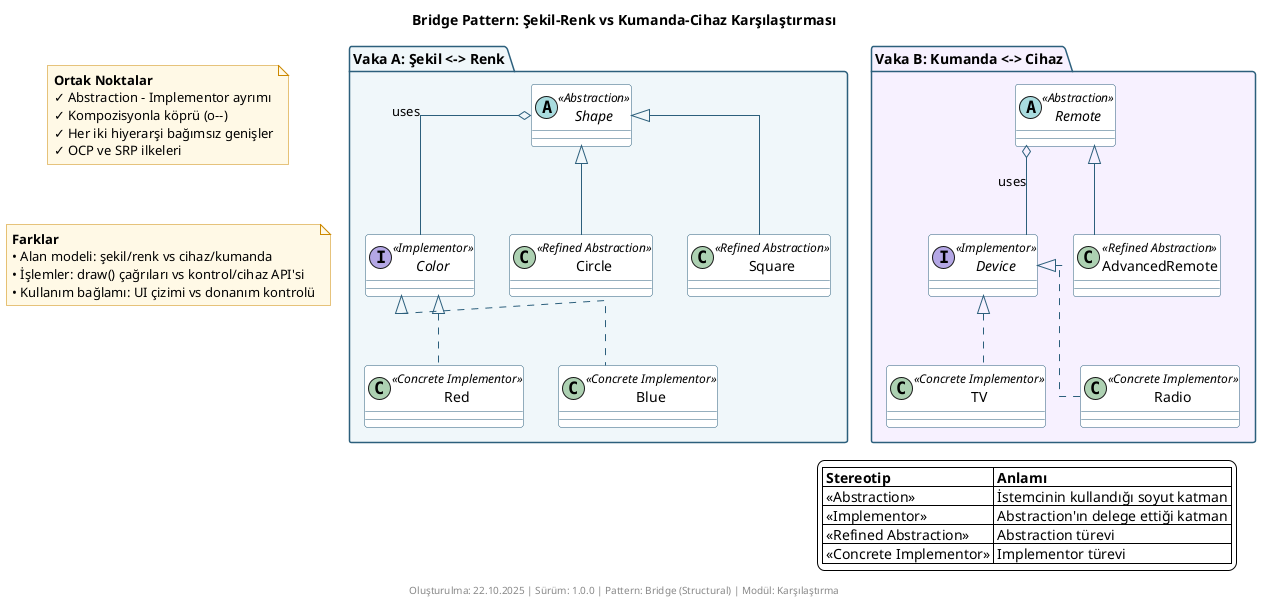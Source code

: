 @startuml bridge-remote-shape-comparison
allowmixing
/'
 * @file bridge-remote-shape-comparison.puml
 * @brief Bridge Pattern vaka karşılaştırması: Şekil-Renk vs Kumanda-Cihaz
 * @author Muhammed Kayra Bulut
 * @date 22.10.2025
 * @version 1.0.0
 *
 * @description İki Bridge vakasını yan yana gösterir. Her ikisinde de
 *              Soyutlama (Abstraction) ile Gerçekleştirme (Implementor)
 *              hiyerarşileri ayrıdır ve bağımsız genişler.
 * @pattern Bridge (Structural)
 * @related ../shape_color/diagram.puml, ../remote_device/diagram.puml
'/

title Bridge Pattern: Şekil-Renk vs Kumanda-Cihaz Karşılaştırması

skinparam backgroundColor #FFFFFF
skinparam shadowing false
skinparam classAttributeIconSize 0
skinparam linetype ortho

skinparam package {
    BackgroundColor #E8F4F8
    BorderColor #2C5F7C
    FontStyle bold
}

skinparam class {
    BackgroundColor #FFFFFF
    BorderColor #2C5F7C
    ArrowColor #2C5F7C
}

skinparam interface {
    BackgroundColor #FFE8CC
    BorderColor #CC8800
}

skinparam note {
    BackgroundColor #FFF9E6
    BorderColor #CC8800
}

package "Vaka A: Şekil <-> Renk" #F0F7FA {
    interface Color <<Implementor>>
    class Red <<Concrete Implementor>>
    class Blue <<Concrete Implementor>>
    Color <|.. Red
    Color <|.. Blue

    abstract class Shape <<Abstraction>>
    class Circle <<Refined Abstraction>>
    class Square <<Refined Abstraction>>
    Shape <|-- Circle
    Shape <|-- Square
    Shape o-- Color : uses
}

package "Vaka B: Kumanda <-> Cihaz" #F7F1FF {
    interface Device <<Implementor>>
    class TV <<Concrete Implementor>>
    class Radio <<Concrete Implementor>>
    Device <|.. TV
    Device <|.. Radio

    abstract class Remote <<Abstraction>>
    class AdvancedRemote <<Refined Abstraction>>
    Remote <|-- AdvancedRemote
    Remote o-- Device : uses
}

note as Similarities
  <b>Ortak Noktalar</b>
  ✓ Abstraction – Implementor ayrımı
  ✓ Kompozisyonla köprü (o--)
  ✓ Her iki hiyerarşi bağımsız genişler
  ✓ OCP ve SRP ilkeleri
end note

note as Differences
  <b>Farklar</b>
  • Alan modeli: şekil/renk vs cihaz/kumanda
  • İşlemler: draw() çağrıları vs kontrol/cihaz API'si
  • Kullanım bağlamı: UI çizimi vs donanım kontrolü
end note

Similarities -[hidden]- Differences

legend right
  |= Stereotip |= Anlamı |
  | <<Abstraction>> | İstemcinin kullandığı soyut katman |
  | <<Implementor>> | Abstraction'ın delege ettiği katman |
  | <<Refined Abstraction>> | Abstraction türevi |
  | <<Concrete Implementor>> | Implementor türevi |
endlegend

footer Oluşturulma: 22.10.2025 | Sürüm: 1.0.0 | Pattern: Bridge (Structural) | Modül: Karşılaştırma

@enduml
